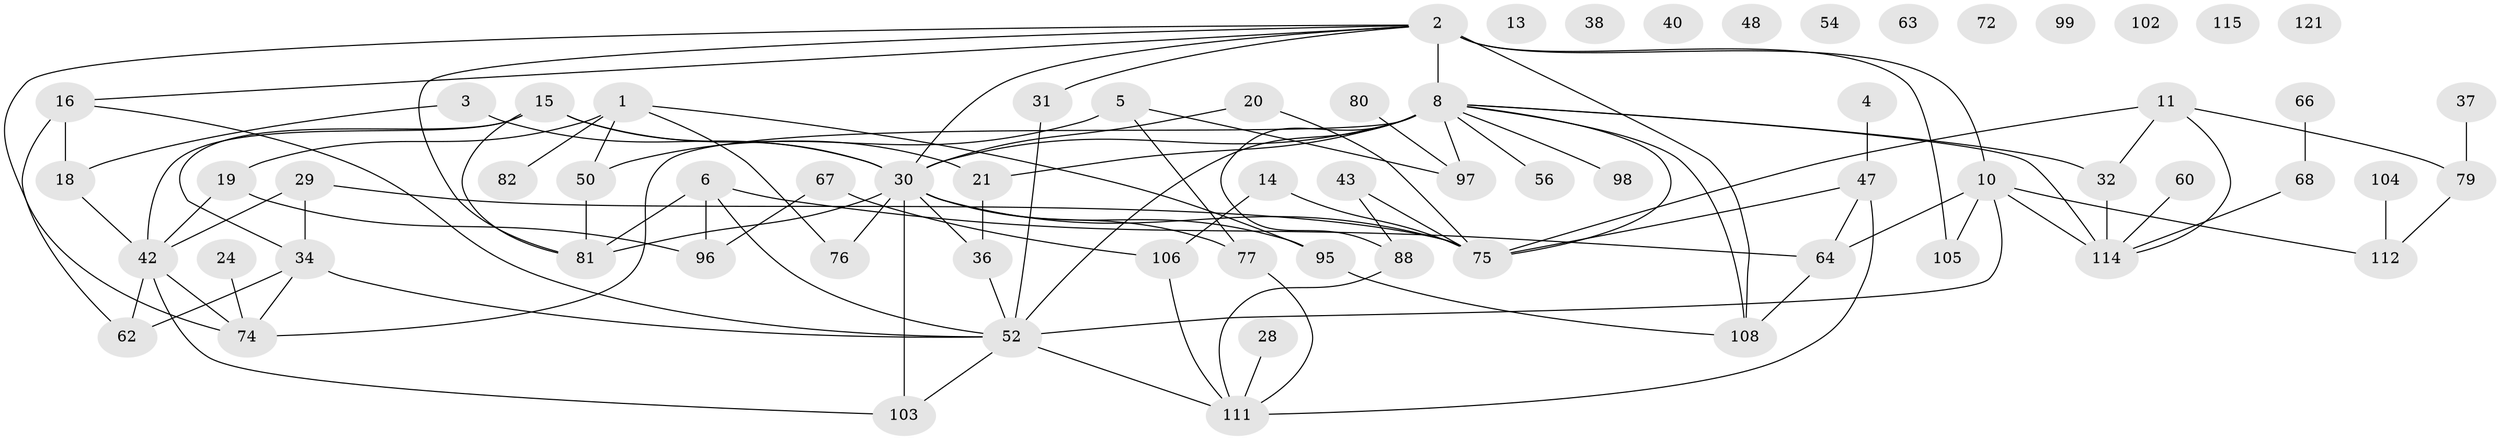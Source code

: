 // original degree distribution, {2: 0.2463768115942029, 3: 0.2608695652173913, 1: 0.17391304347826086, 5: 0.050724637681159424, 4: 0.15217391304347827, 0: 0.06521739130434782, 6: 0.014492753623188406, 7: 0.036231884057971016}
// Generated by graph-tools (version 1.1) at 2025/16/03/04/25 18:16:33]
// undirected, 69 vertices, 104 edges
graph export_dot {
graph [start="1"]
  node [color=gray90,style=filled];
  1 [super="+27"];
  2 [super="+125+61+26"];
  3;
  4 [super="+44"];
  5 [super="+12"];
  6 [super="+7"];
  8 [super="+9+73+22+35"];
  10 [super="+25+86"];
  11 [super="+136"];
  13;
  14;
  15 [super="+113"];
  16 [super="+84"];
  18 [super="+53"];
  19 [super="+57"];
  20 [super="+39"];
  21 [super="+59+93"];
  24;
  28;
  29 [super="+116+55"];
  30 [super="+33+100+49"];
  31;
  32 [super="+91"];
  34 [super="+45"];
  36;
  37;
  38;
  40 [super="+90"];
  42 [super="+92"];
  43;
  47 [super="+65"];
  48;
  50;
  52 [super="+89+83+69"];
  54;
  56 [super="+131"];
  60;
  62 [super="+118"];
  63;
  64 [super="+78"];
  66;
  67;
  68 [super="+70"];
  72 [super="+135"];
  74 [super="+87"];
  75 [super="+101"];
  76;
  77;
  79 [super="+107"];
  80 [super="+127"];
  81 [super="+94"];
  82;
  88 [super="+124"];
  95;
  96;
  97;
  98;
  99;
  102;
  103;
  104;
  105;
  106;
  108 [super="+117"];
  111 [super="+133"];
  112;
  114 [super="+119+123"];
  115;
  121;
  1 -- 19;
  1 -- 50;
  1 -- 82;
  1 -- 76;
  1 -- 95;
  2 -- 8 [weight=2];
  2 -- 105;
  2 -- 10 [weight=2];
  2 -- 108;
  2 -- 81;
  2 -- 74;
  2 -- 30;
  2 -- 31;
  2 -- 16;
  3 -- 18;
  3 -- 30;
  4 -- 47;
  5 -- 97;
  5 -- 50;
  5 -- 77;
  6 -- 64;
  6 -- 96;
  6 -- 81;
  6 -- 52;
  8 -- 98;
  8 -- 21 [weight=2];
  8 -- 88;
  8 -- 56;
  8 -- 75;
  8 -- 32;
  8 -- 97;
  8 -- 52 [weight=2];
  8 -- 74;
  8 -- 108;
  8 -- 114 [weight=2];
  8 -- 30 [weight=2];
  10 -- 64;
  10 -- 112;
  10 -- 114;
  10 -- 105;
  10 -- 52;
  11 -- 79;
  11 -- 114;
  11 -- 75;
  11 -- 32;
  14 -- 106;
  14 -- 75;
  15 -- 81;
  15 -- 21 [weight=2];
  15 -- 42;
  15 -- 30;
  15 -- 34;
  16 -- 62;
  16 -- 18 [weight=2];
  16 -- 52;
  18 -- 42;
  19 -- 96;
  19 -- 42;
  20 -- 75;
  20 -- 30;
  21 -- 36;
  24 -- 74;
  28 -- 111;
  29 -- 34;
  29 -- 75;
  29 -- 42;
  30 -- 76;
  30 -- 36;
  30 -- 95;
  30 -- 103;
  30 -- 81;
  30 -- 75;
  30 -- 77;
  31 -- 52;
  32 -- 114;
  34 -- 62;
  34 -- 52;
  34 -- 74;
  36 -- 52;
  37 -- 79;
  42 -- 103;
  42 -- 62;
  42 -- 74;
  43 -- 75;
  43 -- 88;
  47 -- 111;
  47 -- 64;
  47 -- 75 [weight=2];
  50 -- 81;
  52 -- 111;
  52 -- 103;
  60 -- 114;
  64 -- 108;
  66 -- 68;
  67 -- 96;
  67 -- 106;
  68 -- 114;
  77 -- 111;
  79 -- 112;
  80 -- 97;
  88 -- 111;
  95 -- 108;
  104 -- 112;
  106 -- 111;
}
